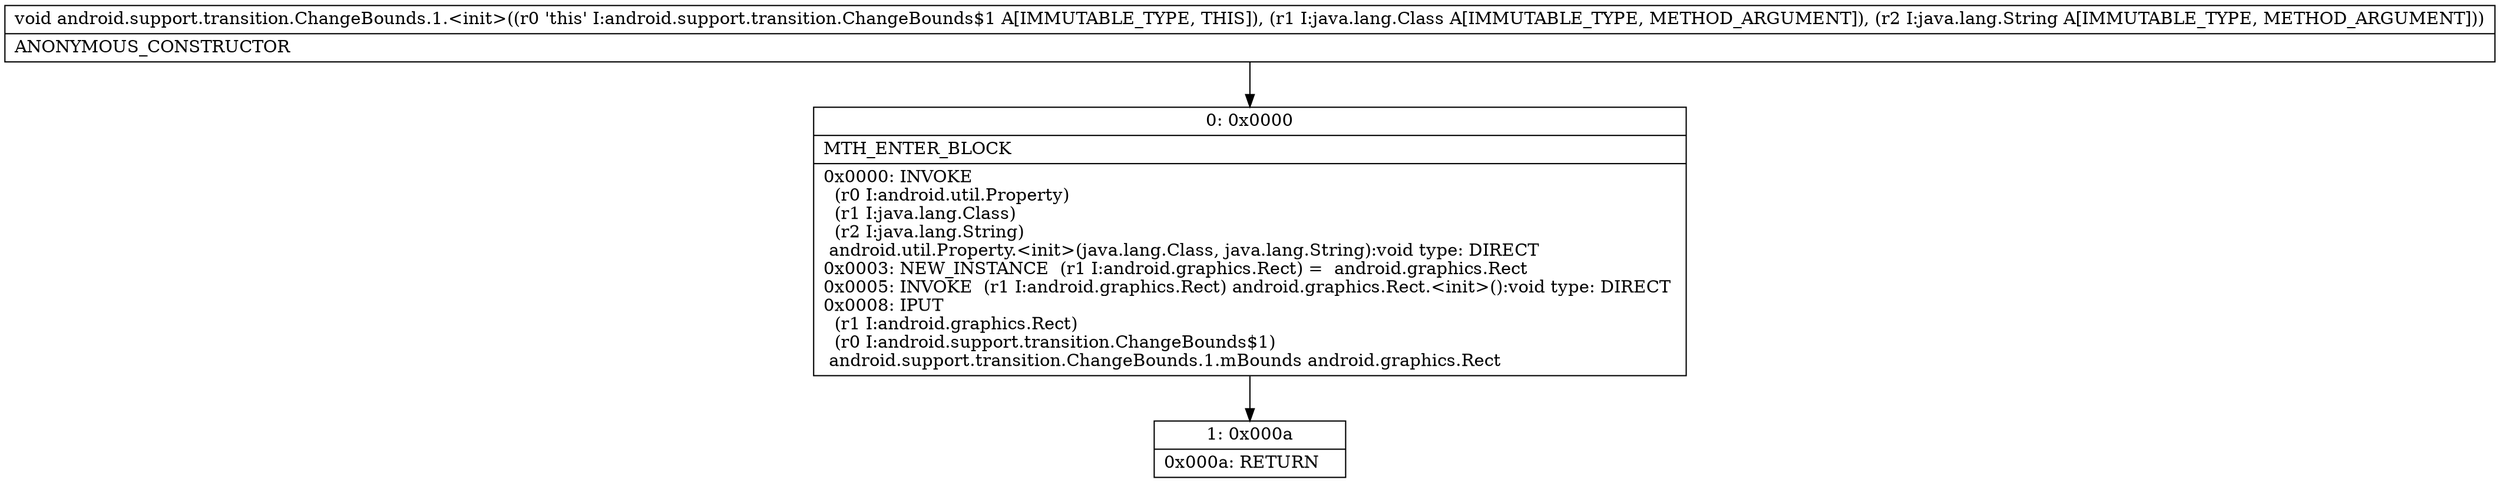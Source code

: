 digraph "CFG forandroid.support.transition.ChangeBounds.1.\<init\>(Ljava\/lang\/Class;Ljava\/lang\/String;)V" {
Node_0 [shape=record,label="{0\:\ 0x0000|MTH_ENTER_BLOCK\l|0x0000: INVOKE  \l  (r0 I:android.util.Property)\l  (r1 I:java.lang.Class)\l  (r2 I:java.lang.String)\l android.util.Property.\<init\>(java.lang.Class, java.lang.String):void type: DIRECT \l0x0003: NEW_INSTANCE  (r1 I:android.graphics.Rect) =  android.graphics.Rect \l0x0005: INVOKE  (r1 I:android.graphics.Rect) android.graphics.Rect.\<init\>():void type: DIRECT \l0x0008: IPUT  \l  (r1 I:android.graphics.Rect)\l  (r0 I:android.support.transition.ChangeBounds$1)\l android.support.transition.ChangeBounds.1.mBounds android.graphics.Rect \l}"];
Node_1 [shape=record,label="{1\:\ 0x000a|0x000a: RETURN   \l}"];
MethodNode[shape=record,label="{void android.support.transition.ChangeBounds.1.\<init\>((r0 'this' I:android.support.transition.ChangeBounds$1 A[IMMUTABLE_TYPE, THIS]), (r1 I:java.lang.Class A[IMMUTABLE_TYPE, METHOD_ARGUMENT]), (r2 I:java.lang.String A[IMMUTABLE_TYPE, METHOD_ARGUMENT]))  | ANONYMOUS_CONSTRUCTOR\l}"];
MethodNode -> Node_0;
Node_0 -> Node_1;
}

